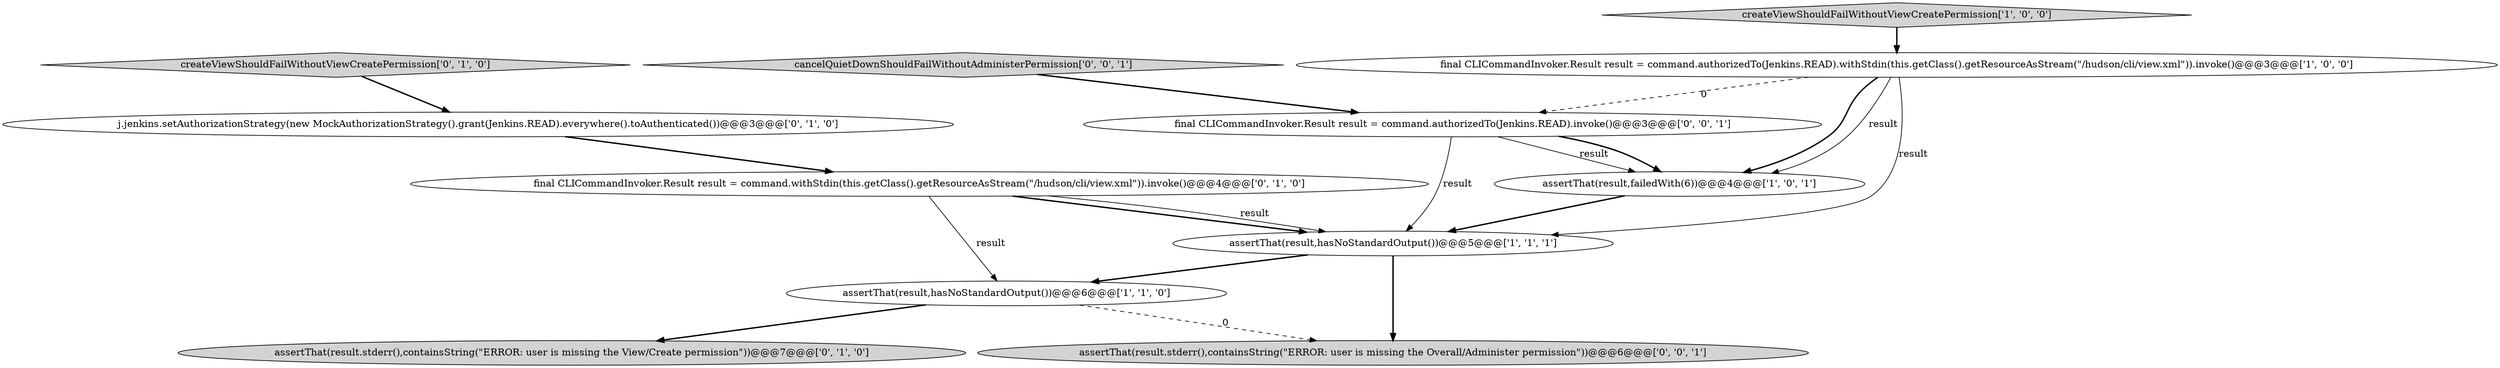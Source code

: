 digraph {
3 [style = filled, label = "assertThat(result,hasNoStandardOutput())@@@6@@@['1', '1', '0']", fillcolor = white, shape = ellipse image = "AAA0AAABBB1BBB"];
10 [style = filled, label = "final CLICommandInvoker.Result result = command.authorizedTo(Jenkins.READ).invoke()@@@3@@@['0', '0', '1']", fillcolor = white, shape = ellipse image = "AAA0AAABBB3BBB"];
7 [style = filled, label = "final CLICommandInvoker.Result result = command.withStdin(this.getClass().getResourceAsStream(\"/hudson/cli/view.xml\")).invoke()@@@4@@@['0', '1', '0']", fillcolor = white, shape = ellipse image = "AAA1AAABBB2BBB"];
6 [style = filled, label = "assertThat(result.stderr(),containsString(\"ERROR: user is missing the View/Create permission\"))@@@7@@@['0', '1', '0']", fillcolor = lightgray, shape = ellipse image = "AAA0AAABBB2BBB"];
2 [style = filled, label = "assertThat(result,failedWith(6))@@@4@@@['1', '0', '1']", fillcolor = white, shape = ellipse image = "AAA0AAABBB1BBB"];
4 [style = filled, label = "assertThat(result,hasNoStandardOutput())@@@5@@@['1', '1', '1']", fillcolor = white, shape = ellipse image = "AAA0AAABBB1BBB"];
5 [style = filled, label = "createViewShouldFailWithoutViewCreatePermission['0', '1', '0']", fillcolor = lightgray, shape = diamond image = "AAA0AAABBB2BBB"];
8 [style = filled, label = "j.jenkins.setAuthorizationStrategy(new MockAuthorizationStrategy().grant(Jenkins.READ).everywhere().toAuthenticated())@@@3@@@['0', '1', '0']", fillcolor = white, shape = ellipse image = "AAA0AAABBB2BBB"];
11 [style = filled, label = "cancelQuietDownShouldFailWithoutAdministerPermission['0', '0', '1']", fillcolor = lightgray, shape = diamond image = "AAA0AAABBB3BBB"];
1 [style = filled, label = "final CLICommandInvoker.Result result = command.authorizedTo(Jenkins.READ).withStdin(this.getClass().getResourceAsStream(\"/hudson/cli/view.xml\")).invoke()@@@3@@@['1', '0', '0']", fillcolor = white, shape = ellipse image = "AAA0AAABBB1BBB"];
9 [style = filled, label = "assertThat(result.stderr(),containsString(\"ERROR: user is missing the Overall/Administer permission\"))@@@6@@@['0', '0', '1']", fillcolor = lightgray, shape = ellipse image = "AAA0AAABBB3BBB"];
0 [style = filled, label = "createViewShouldFailWithoutViewCreatePermission['1', '0', '0']", fillcolor = lightgray, shape = diamond image = "AAA0AAABBB1BBB"];
7->3 [style = solid, label="result"];
8->7 [style = bold, label=""];
11->10 [style = bold, label=""];
10->2 [style = solid, label="result"];
5->8 [style = bold, label=""];
2->4 [style = bold, label=""];
7->4 [style = bold, label=""];
10->2 [style = bold, label=""];
1->10 [style = dashed, label="0"];
7->4 [style = solid, label="result"];
4->3 [style = bold, label=""];
4->9 [style = bold, label=""];
1->2 [style = bold, label=""];
3->9 [style = dashed, label="0"];
0->1 [style = bold, label=""];
1->4 [style = solid, label="result"];
3->6 [style = bold, label=""];
10->4 [style = solid, label="result"];
1->2 [style = solid, label="result"];
}
